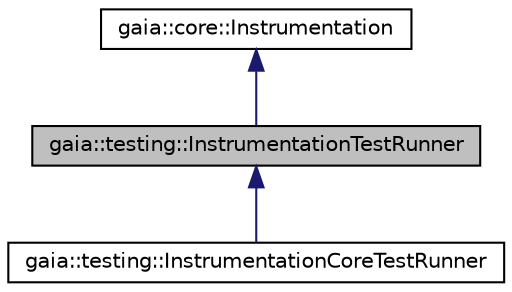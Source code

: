 digraph G
{
  edge [fontname="Helvetica",fontsize="10",labelfontname="Helvetica",labelfontsize="10"];
  node [fontname="Helvetica",fontsize="10",shape=record];
  Node1 [label="gaia::testing::InstrumentationTestRunner",height=0.2,width=0.4,color="black", fillcolor="grey75", style="filled" fontcolor="black"];
  Node2 -> Node1 [dir=back,color="midnightblue",fontsize="10",style="solid",fontname="Helvetica"];
  Node2 [label="gaia::core::Instrumentation",height=0.2,width=0.4,color="black", fillcolor="white", style="filled",URL="$d2/d5f/classgaia_1_1core_1_1_instrumentation.html",tooltip="Base class for implementing application Instrumentation."];
  Node1 -> Node3 [dir=back,color="midnightblue",fontsize="10",style="solid",fontname="Helvetica"];
  Node3 [label="gaia::testing::InstrumentationCoreTestRunner",height=0.2,width=0.4,color="black", fillcolor="white", style="filled",URL="$d4/d1d/classgaia_1_1testing_1_1_instrumentation_core_test_runner.html",tooltip="This TestRunner can help you dump .leak and .status file in /data/memeleak after gtest run over..."];
}
